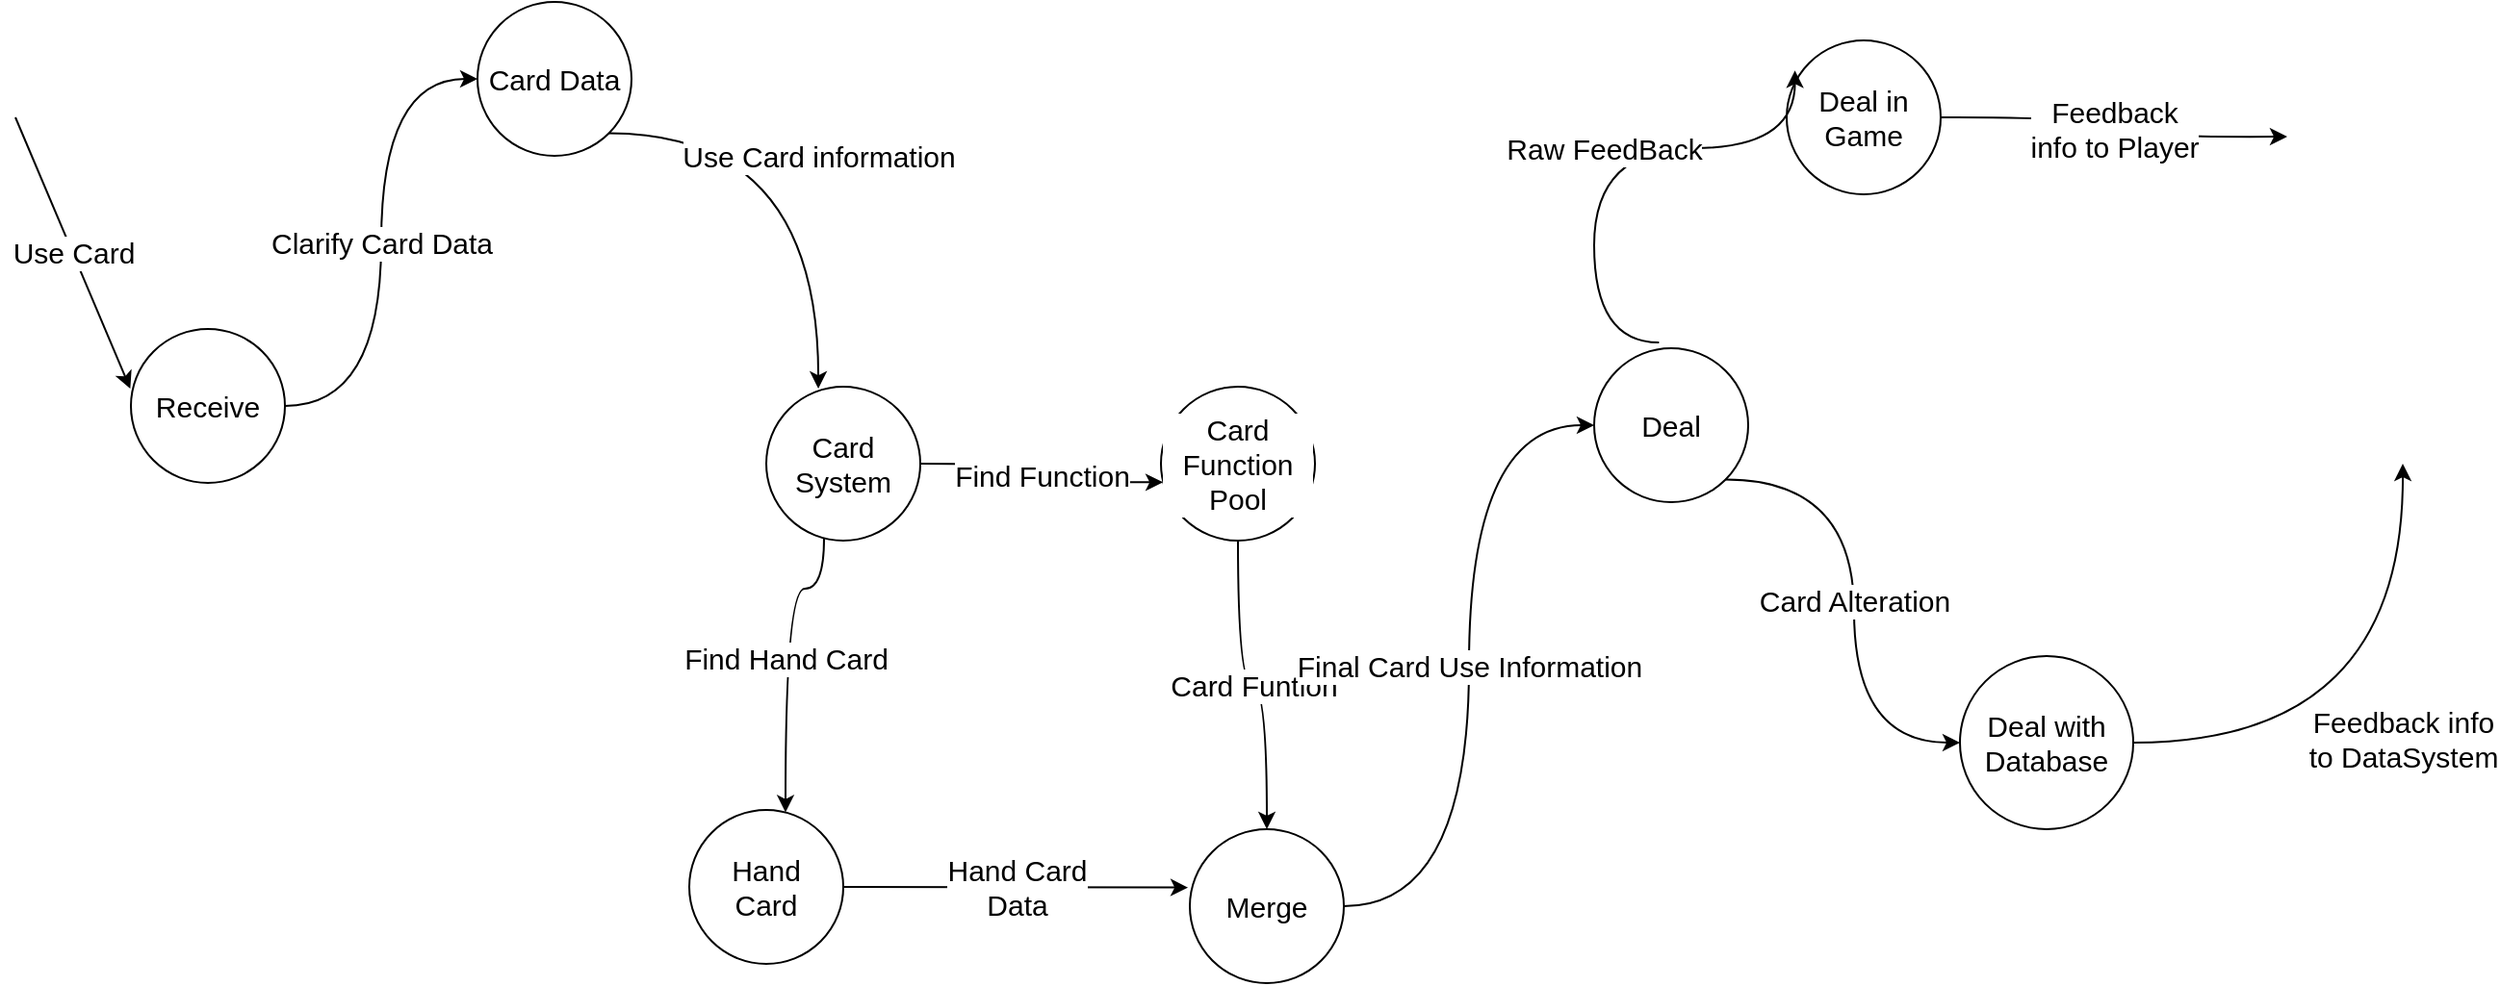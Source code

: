 <mxfile version="24.8.6">
  <diagram name="第 1 页" id="xAYFOKrb2QmvivIo7eho">
    <mxGraphModel dx="1866" dy="1182" grid="1" gridSize="10" guides="1" tooltips="1" connect="1" arrows="1" fold="1" page="1" pageScale="1" pageWidth="1390" pageHeight="980" math="0" shadow="0">
      <root>
        <mxCell id="0" />
        <mxCell id="1" parent="0" />
        <mxCell id="BTzateQKtIyurhF0B4lp-12" value="Clarify Card Data" style="edgeStyle=orthogonalEdgeStyle;rounded=0;orthogonalLoop=1;jettySize=auto;html=1;exitX=1;exitY=0.5;exitDx=0;exitDy=0;entryX=0;entryY=0.5;entryDx=0;entryDy=0;curved=1;fontSize=15;" edge="1" parent="1" source="BTzateQKtIyurhF0B4lp-1" target="BTzateQKtIyurhF0B4lp-6">
          <mxGeometry relative="1" as="geometry" />
        </mxCell>
        <mxCell id="BTzateQKtIyurhF0B4lp-1" value="Receive" style="ellipse;whiteSpace=wrap;html=1;aspect=fixed;fontSize=15;" vertex="1" parent="1">
          <mxGeometry x="120" y="300" width="80" height="80" as="geometry" />
        </mxCell>
        <mxCell id="BTzateQKtIyurhF0B4lp-2" value="Use Card" style="endArrow=classic;html=1;rounded=0;entryX=-0.004;entryY=0.388;entryDx=0;entryDy=0;entryPerimeter=0;fontSize=15;" edge="1" parent="1" target="BTzateQKtIyurhF0B4lp-1">
          <mxGeometry width="50" height="50" relative="1" as="geometry">
            <mxPoint x="60" y="190" as="sourcePoint" />
            <mxPoint x="120" y="150" as="targetPoint" />
          </mxGeometry>
        </mxCell>
        <mxCell id="BTzateQKtIyurhF0B4lp-6" value="Card Data" style="ellipse;whiteSpace=wrap;html=1;aspect=fixed;fontSize=15;" vertex="1" parent="1">
          <mxGeometry x="300" y="130" width="80" height="80" as="geometry" />
        </mxCell>
        <mxCell id="BTzateQKtIyurhF0B4lp-21" value="Find Hand Card" style="edgeStyle=orthogonalEdgeStyle;shape=connector;curved=1;rounded=0;orthogonalLoop=1;jettySize=auto;html=1;strokeColor=default;align=center;verticalAlign=middle;fontFamily=Helvetica;fontSize=15;fontColor=default;labelBackgroundColor=default;endArrow=classic;" edge="1" parent="1" source="BTzateQKtIyurhF0B4lp-13" target="BTzateQKtIyurhF0B4lp-16">
          <mxGeometry x="0.009" relative="1" as="geometry">
            <Array as="points">
              <mxPoint x="480" y="435" />
              <mxPoint x="460" y="435" />
            </Array>
            <mxPoint as="offset" />
          </mxGeometry>
        </mxCell>
        <mxCell id="BTzateQKtIyurhF0B4lp-13" value="Card System" style="ellipse;whiteSpace=wrap;html=1;aspect=fixed;fontSize=15;" vertex="1" parent="1">
          <mxGeometry x="450" y="330" width="80" height="80" as="geometry" />
        </mxCell>
        <mxCell id="BTzateQKtIyurhF0B4lp-15" value="Use Card information" style="endArrow=classic;html=1;rounded=0;strokeColor=default;align=center;verticalAlign=middle;fontFamily=Helvetica;fontSize=15;fontColor=default;labelBackgroundColor=default;edgeStyle=orthogonalEdgeStyle;curved=1;exitX=1;exitY=1;exitDx=0;exitDy=0;entryX=0.338;entryY=0.013;entryDx=0;entryDy=0;entryPerimeter=0;" edge="1" parent="1" source="BTzateQKtIyurhF0B4lp-6" target="BTzateQKtIyurhF0B4lp-13">
          <mxGeometry width="50" height="50" relative="1" as="geometry">
            <mxPoint x="440" y="260" as="sourcePoint" />
            <mxPoint x="490" y="210" as="targetPoint" />
          </mxGeometry>
        </mxCell>
        <mxCell id="BTzateQKtIyurhF0B4lp-16" value="&lt;div style=&quot;font-size: 15px;&quot;&gt;Hand&lt;/div&gt;Card" style="ellipse;whiteSpace=wrap;html=1;aspect=fixed;fontFamily=Helvetica;fontSize=15;fontColor=default;labelBackgroundColor=default;" vertex="1" parent="1">
          <mxGeometry x="410" y="550" width="80" height="80" as="geometry" />
        </mxCell>
        <mxCell id="BTzateQKtIyurhF0B4lp-25" value="Card Funtion" style="edgeStyle=orthogonalEdgeStyle;shape=connector;curved=1;rounded=0;orthogonalLoop=1;jettySize=auto;html=1;entryX=0.5;entryY=0;entryDx=0;entryDy=0;strokeColor=default;align=center;verticalAlign=middle;fontFamily=Helvetica;fontSize=15;fontColor=default;labelBackgroundColor=default;endArrow=classic;" edge="1" parent="1" source="BTzateQKtIyurhF0B4lp-17" target="BTzateQKtIyurhF0B4lp-22">
          <mxGeometry relative="1" as="geometry">
            <mxPoint x="780" y="420" as="targetPoint" />
          </mxGeometry>
        </mxCell>
        <mxCell id="BTzateQKtIyurhF0B4lp-17" value="Card Function&lt;div style=&quot;font-size: 15px;&quot;&gt;Pool&lt;/div&gt;" style="ellipse;whiteSpace=wrap;html=1;aspect=fixed;fontFamily=Helvetica;fontSize=15;fontColor=default;labelBackgroundColor=default;" vertex="1" parent="1">
          <mxGeometry x="655" y="330" width="80" height="80" as="geometry" />
        </mxCell>
        <mxCell id="BTzateQKtIyurhF0B4lp-20" value="Find Function" style="edgeStyle=orthogonalEdgeStyle;shape=connector;curved=1;rounded=0;orthogonalLoop=1;jettySize=auto;html=1;entryX=0.013;entryY=0.621;entryDx=0;entryDy=0;entryPerimeter=0;strokeColor=default;align=center;verticalAlign=middle;fontFamily=Helvetica;fontSize=15;fontColor=default;labelBackgroundColor=default;endArrow=classic;" edge="1" parent="1" source="BTzateQKtIyurhF0B4lp-13" target="BTzateQKtIyurhF0B4lp-17">
          <mxGeometry relative="1" as="geometry" />
        </mxCell>
        <mxCell id="BTzateQKtIyurhF0B4lp-28" value="Final Card Use Information" style="edgeStyle=orthogonalEdgeStyle;shape=connector;curved=1;rounded=0;orthogonalLoop=1;jettySize=auto;html=1;entryX=0;entryY=0.5;entryDx=0;entryDy=0;strokeColor=default;align=center;verticalAlign=middle;fontFamily=Helvetica;fontSize=15;fontColor=default;labelBackgroundColor=default;endArrow=classic;" edge="1" parent="1" source="BTzateQKtIyurhF0B4lp-22" target="BTzateQKtIyurhF0B4lp-26">
          <mxGeometry relative="1" as="geometry" />
        </mxCell>
        <mxCell id="BTzateQKtIyurhF0B4lp-22" value="Merge" style="ellipse;whiteSpace=wrap;html=1;aspect=fixed;fontFamily=Helvetica;fontSize=15;fontColor=default;labelBackgroundColor=default;" vertex="1" parent="1">
          <mxGeometry x="670" y="560" width="80" height="80" as="geometry" />
        </mxCell>
        <mxCell id="BTzateQKtIyurhF0B4lp-23" value="Hand Card&lt;div style=&quot;font-size: 15px;&quot;&gt;Data&lt;/div&gt;" style="edgeStyle=orthogonalEdgeStyle;shape=connector;curved=1;rounded=0;orthogonalLoop=1;jettySize=auto;html=1;entryX=-0.012;entryY=0.379;entryDx=0;entryDy=0;entryPerimeter=0;strokeColor=default;align=center;verticalAlign=middle;fontFamily=Helvetica;fontSize=15;fontColor=default;labelBackgroundColor=default;endArrow=classic;" edge="1" parent="1" source="BTzateQKtIyurhF0B4lp-16" target="BTzateQKtIyurhF0B4lp-22">
          <mxGeometry relative="1" as="geometry" />
        </mxCell>
        <mxCell id="BTzateQKtIyurhF0B4lp-26" value="Deal" style="ellipse;whiteSpace=wrap;html=1;aspect=fixed;fontFamily=Helvetica;fontSize=15;fontColor=default;labelBackgroundColor=default;" vertex="1" parent="1">
          <mxGeometry x="880" y="310" width="80" height="80" as="geometry" />
        </mxCell>
        <mxCell id="BTzateQKtIyurhF0B4lp-29" value="Deal in&lt;div style=&quot;font-size: 15px;&quot;&gt;Game&lt;/div&gt;" style="ellipse;whiteSpace=wrap;html=1;aspect=fixed;fontFamily=Helvetica;fontSize=15;fontColor=default;labelBackgroundColor=default;" vertex="1" parent="1">
          <mxGeometry x="980" y="150" width="80" height="80" as="geometry" />
        </mxCell>
        <mxCell id="BTzateQKtIyurhF0B4lp-30" value="Deal with&lt;div style=&quot;font-size: 15px;&quot;&gt;Database&lt;/div&gt;" style="ellipse;whiteSpace=wrap;html=1;aspect=fixed;fontFamily=Helvetica;fontSize=15;fontColor=default;labelBackgroundColor=default;" vertex="1" parent="1">
          <mxGeometry x="1070" y="470" width="90" height="90" as="geometry" />
        </mxCell>
        <mxCell id="BTzateQKtIyurhF0B4lp-32" value="Raw FeedBack" style="endArrow=classic;html=1;rounded=0;strokeColor=default;align=center;verticalAlign=middle;fontFamily=Helvetica;fontSize=15;fontColor=default;labelBackgroundColor=default;edgeStyle=orthogonalEdgeStyle;curved=1;exitX=0.421;exitY=-0.037;exitDx=0;exitDy=0;exitPerimeter=0;entryX=0.054;entryY=0.196;entryDx=0;entryDy=0;entryPerimeter=0;" edge="1" parent="1" source="BTzateQKtIyurhF0B4lp-26" target="BTzateQKtIyurhF0B4lp-29">
          <mxGeometry width="50" height="50" relative="1" as="geometry">
            <mxPoint x="750" y="290" as="sourcePoint" />
            <mxPoint x="800" y="240" as="targetPoint" />
            <Array as="points">
              <mxPoint x="880" y="307" />
              <mxPoint x="880" y="206" />
            </Array>
          </mxGeometry>
        </mxCell>
        <mxCell id="BTzateQKtIyurhF0B4lp-34" value="Card Alteration" style="endArrow=classic;html=1;rounded=0;strokeColor=default;align=center;verticalAlign=middle;fontFamily=Helvetica;fontSize=15;fontColor=default;labelBackgroundColor=default;edgeStyle=orthogonalEdgeStyle;curved=1;exitX=1;exitY=1;exitDx=0;exitDy=0;entryX=0;entryY=0.5;entryDx=0;entryDy=0;" edge="1" parent="1" source="BTzateQKtIyurhF0B4lp-26" target="BTzateQKtIyurhF0B4lp-30">
          <mxGeometry width="50" height="50" relative="1" as="geometry">
            <mxPoint x="960" y="350" as="sourcePoint" />
            <mxPoint x="1010" y="300" as="targetPoint" />
          </mxGeometry>
        </mxCell>
        <mxCell id="BTzateQKtIyurhF0B4lp-35" value="Feedback&lt;div style=&quot;font-size: 15px;&quot;&gt;info to Player&lt;/div&gt;" style="endArrow=classic;html=1;rounded=0;strokeColor=default;align=center;verticalAlign=middle;fontFamily=Helvetica;fontSize=15;fontColor=default;labelBackgroundColor=default;edgeStyle=orthogonalEdgeStyle;curved=1;exitX=1;exitY=0.5;exitDx=0;exitDy=0;" edge="1" parent="1" source="BTzateQKtIyurhF0B4lp-29">
          <mxGeometry width="50" height="50" relative="1" as="geometry">
            <mxPoint x="1090" y="250" as="sourcePoint" />
            <mxPoint x="1240" y="200" as="targetPoint" />
          </mxGeometry>
        </mxCell>
        <mxCell id="BTzateQKtIyurhF0B4lp-36" value="Feedback info&lt;div style=&quot;font-size: 15px;&quot;&gt;to DataSystem&lt;/div&gt;" style="endArrow=classic;html=1;rounded=0;strokeColor=default;align=center;verticalAlign=middle;fontFamily=Helvetica;fontSize=15;fontColor=default;labelBackgroundColor=default;edgeStyle=orthogonalEdgeStyle;curved=1;exitX=1;exitY=0.5;exitDx=0;exitDy=0;" edge="1" parent="1" source="BTzateQKtIyurhF0B4lp-30">
          <mxGeometry x="0.003" width="50" height="50" relative="1" as="geometry">
            <mxPoint x="1120" y="380" as="sourcePoint" />
            <mxPoint x="1300" y="370" as="targetPoint" />
            <mxPoint as="offset" />
          </mxGeometry>
        </mxCell>
      </root>
    </mxGraphModel>
  </diagram>
</mxfile>
